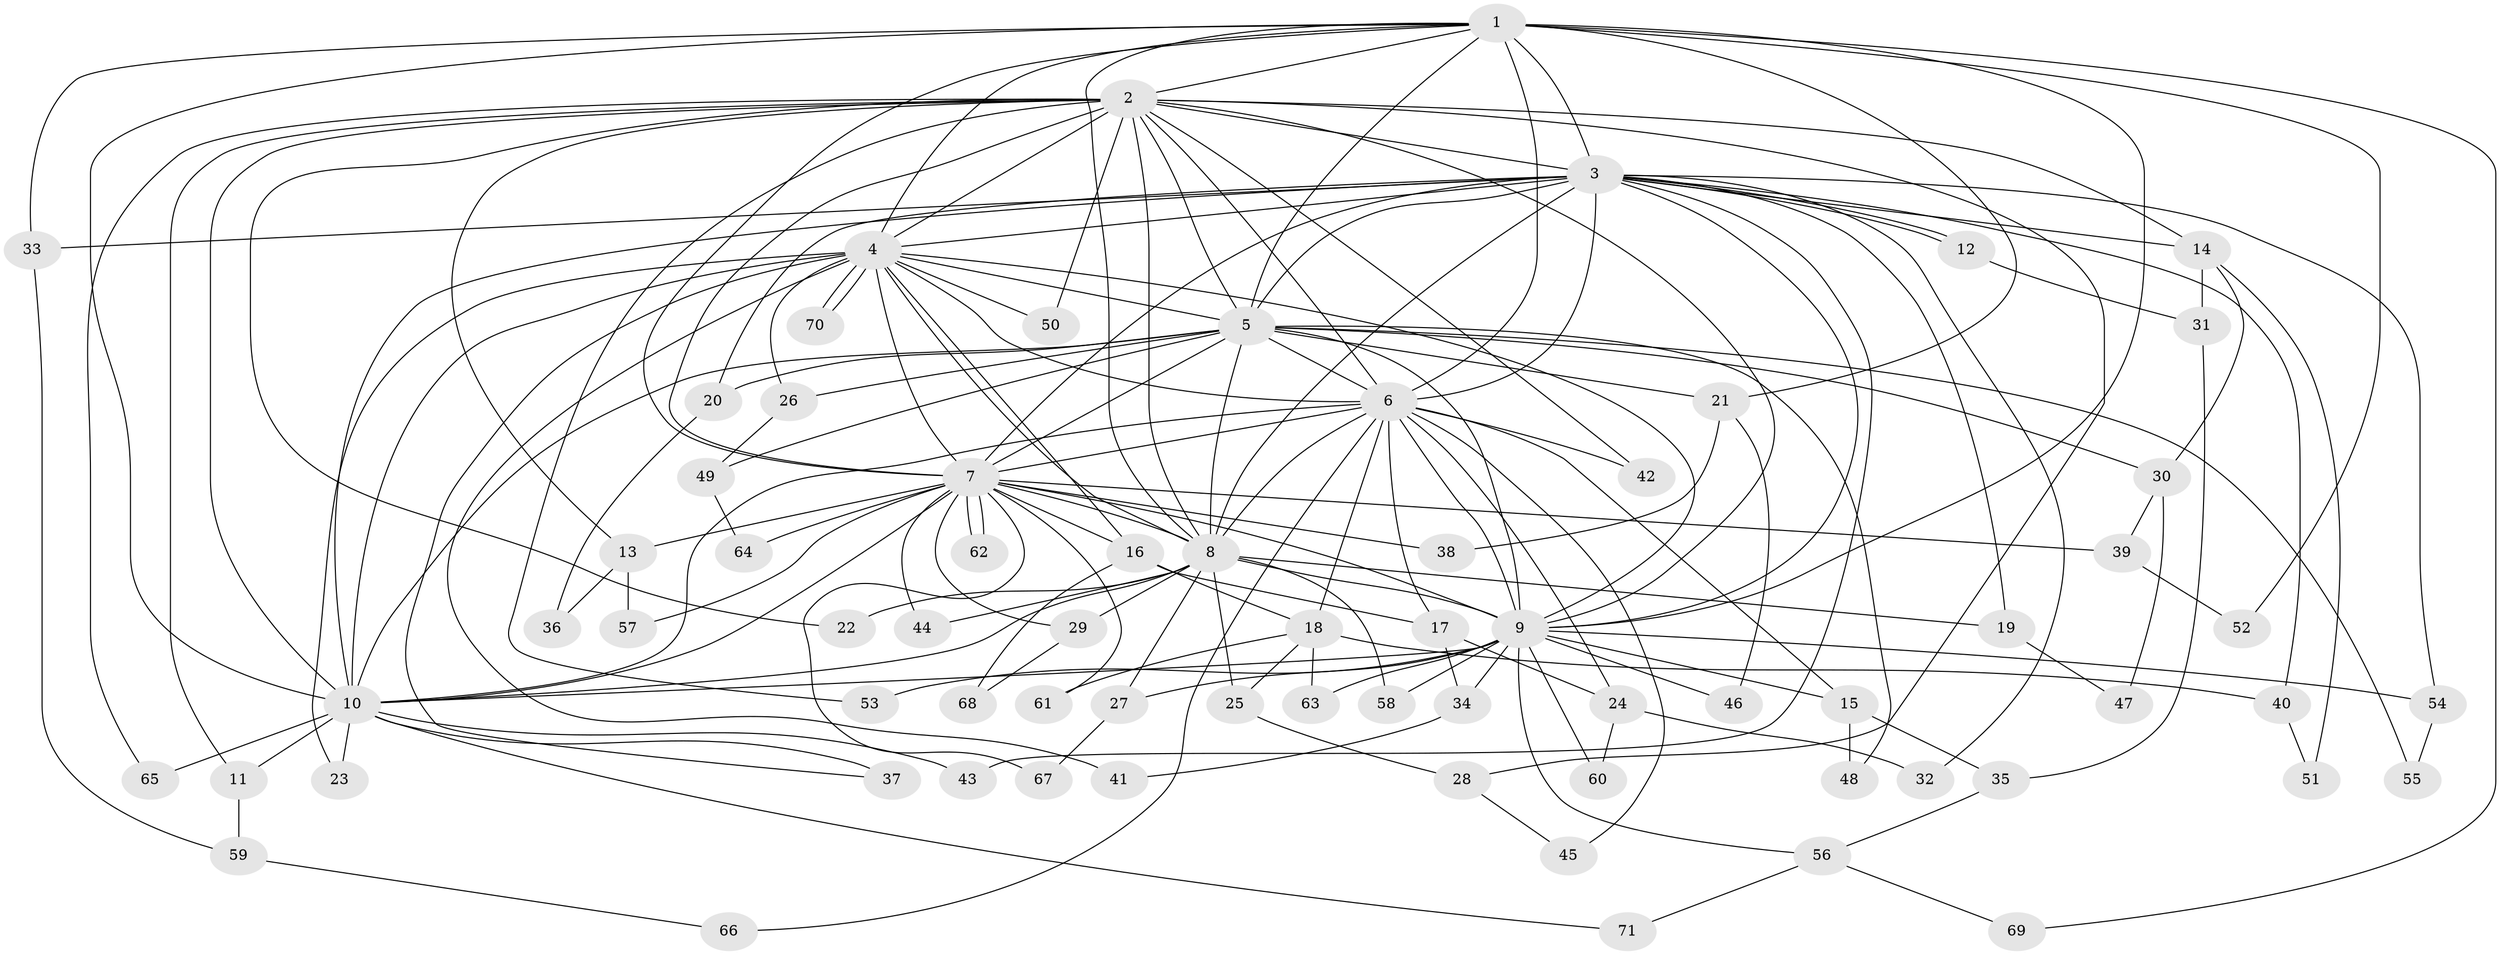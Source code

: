 // coarse degree distribution, {8: 0.043478260869565216, 11: 0.043478260869565216, 12: 0.043478260869565216, 10: 0.08695652173913043, 9: 0.043478260869565216, 13: 0.043478260869565216, 4: 0.21739130434782608, 5: 0.21739130434782608, 6: 0.043478260869565216, 2: 0.13043478260869565, 3: 0.08695652173913043}
// Generated by graph-tools (version 1.1) at 2025/49/03/04/25 22:49:44]
// undirected, 71 vertices, 167 edges
graph export_dot {
  node [color=gray90,style=filled];
  1;
  2;
  3;
  4;
  5;
  6;
  7;
  8;
  9;
  10;
  11;
  12;
  13;
  14;
  15;
  16;
  17;
  18;
  19;
  20;
  21;
  22;
  23;
  24;
  25;
  26;
  27;
  28;
  29;
  30;
  31;
  32;
  33;
  34;
  35;
  36;
  37;
  38;
  39;
  40;
  41;
  42;
  43;
  44;
  45;
  46;
  47;
  48;
  49;
  50;
  51;
  52;
  53;
  54;
  55;
  56;
  57;
  58;
  59;
  60;
  61;
  62;
  63;
  64;
  65;
  66;
  67;
  68;
  69;
  70;
  71;
  1 -- 2;
  1 -- 3;
  1 -- 4;
  1 -- 5;
  1 -- 6;
  1 -- 7;
  1 -- 8;
  1 -- 9;
  1 -- 10;
  1 -- 21;
  1 -- 33;
  1 -- 52;
  1 -- 69;
  2 -- 3;
  2 -- 4;
  2 -- 5;
  2 -- 6;
  2 -- 7;
  2 -- 8;
  2 -- 9;
  2 -- 10;
  2 -- 11;
  2 -- 13;
  2 -- 14;
  2 -- 22;
  2 -- 28;
  2 -- 42;
  2 -- 50;
  2 -- 53;
  2 -- 65;
  3 -- 4;
  3 -- 5;
  3 -- 6;
  3 -- 7;
  3 -- 8;
  3 -- 9;
  3 -- 10;
  3 -- 12;
  3 -- 12;
  3 -- 14;
  3 -- 19;
  3 -- 20;
  3 -- 32;
  3 -- 33;
  3 -- 40;
  3 -- 43;
  3 -- 54;
  4 -- 5;
  4 -- 6;
  4 -- 7;
  4 -- 8;
  4 -- 9;
  4 -- 10;
  4 -- 16;
  4 -- 23;
  4 -- 26;
  4 -- 37;
  4 -- 41;
  4 -- 50;
  4 -- 70;
  4 -- 70;
  5 -- 6;
  5 -- 7;
  5 -- 8;
  5 -- 9;
  5 -- 10;
  5 -- 20;
  5 -- 21;
  5 -- 26;
  5 -- 30;
  5 -- 48;
  5 -- 49;
  5 -- 55;
  6 -- 7;
  6 -- 8;
  6 -- 9;
  6 -- 10;
  6 -- 15;
  6 -- 17;
  6 -- 18;
  6 -- 24;
  6 -- 42;
  6 -- 45;
  6 -- 66;
  7 -- 8;
  7 -- 9;
  7 -- 10;
  7 -- 13;
  7 -- 16;
  7 -- 29;
  7 -- 38;
  7 -- 39;
  7 -- 44;
  7 -- 57;
  7 -- 61;
  7 -- 62;
  7 -- 62;
  7 -- 64;
  7 -- 67;
  8 -- 9;
  8 -- 10;
  8 -- 19;
  8 -- 22;
  8 -- 25;
  8 -- 27;
  8 -- 29;
  8 -- 44;
  8 -- 58;
  9 -- 10;
  9 -- 15;
  9 -- 27;
  9 -- 34;
  9 -- 46;
  9 -- 53;
  9 -- 54;
  9 -- 56;
  9 -- 58;
  9 -- 60;
  9 -- 63;
  10 -- 11;
  10 -- 23;
  10 -- 37;
  10 -- 43;
  10 -- 65;
  10 -- 71;
  11 -- 59;
  12 -- 31;
  13 -- 36;
  13 -- 57;
  14 -- 30;
  14 -- 31;
  14 -- 51;
  15 -- 35;
  15 -- 48;
  16 -- 17;
  16 -- 18;
  16 -- 68;
  17 -- 24;
  17 -- 34;
  18 -- 25;
  18 -- 40;
  18 -- 61;
  18 -- 63;
  19 -- 47;
  20 -- 36;
  21 -- 38;
  21 -- 46;
  24 -- 32;
  24 -- 60;
  25 -- 28;
  26 -- 49;
  27 -- 67;
  28 -- 45;
  29 -- 68;
  30 -- 39;
  30 -- 47;
  31 -- 35;
  33 -- 59;
  34 -- 41;
  35 -- 56;
  39 -- 52;
  40 -- 51;
  49 -- 64;
  54 -- 55;
  56 -- 69;
  56 -- 71;
  59 -- 66;
}
